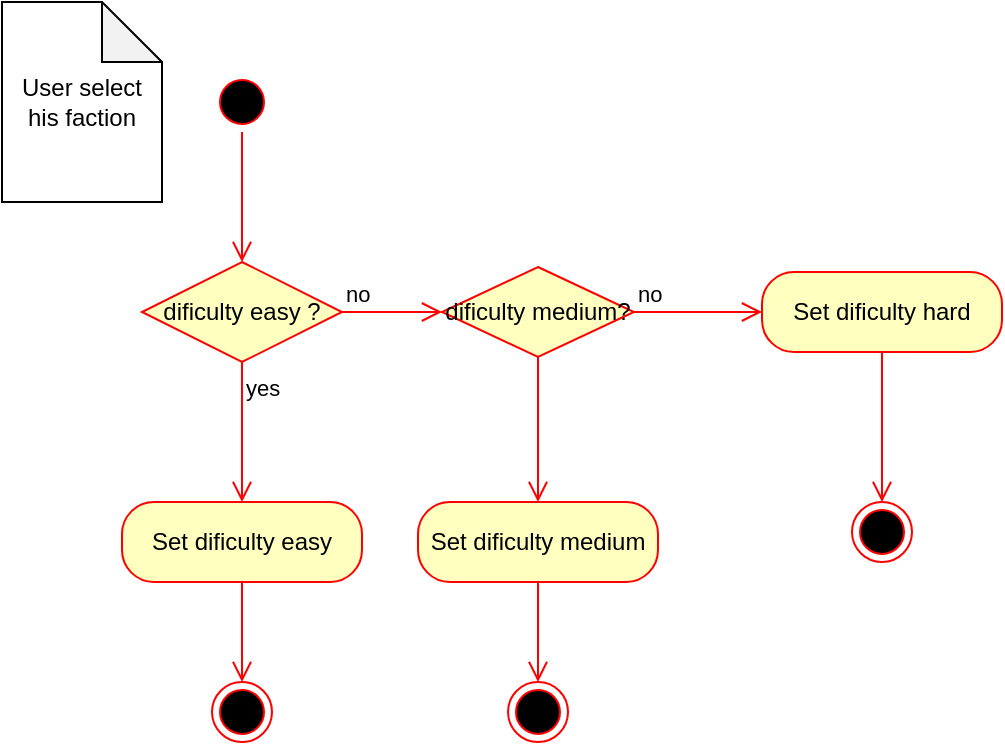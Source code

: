 <mxfile version="24.9.1">
  <diagram name="Página-1" id="155O_ikBOG4zDQ472JfR">
    <mxGraphModel dx="1434" dy="745" grid="1" gridSize="10" guides="1" tooltips="1" connect="1" arrows="1" fold="1" page="1" pageScale="1" pageWidth="827" pageHeight="1169" math="0" shadow="0">
      <root>
        <mxCell id="0" />
        <mxCell id="1" parent="0" />
        <mxCell id="g3ka90zAT41H2lFVtZtm-1" value="" style="ellipse;html=1;shape=startState;fillColor=#000000;strokeColor=#ff0000;" vertex="1" parent="1">
          <mxGeometry x="205" y="175" width="30" height="30" as="geometry" />
        </mxCell>
        <mxCell id="g3ka90zAT41H2lFVtZtm-2" value="" style="edgeStyle=orthogonalEdgeStyle;html=1;verticalAlign=bottom;endArrow=open;endSize=8;strokeColor=#ff0000;rounded=0;entryX=0.5;entryY=0;entryDx=0;entryDy=0;" edge="1" parent="1" source="g3ka90zAT41H2lFVtZtm-1" target="g3ka90zAT41H2lFVtZtm-5">
          <mxGeometry relative="1" as="geometry">
            <mxPoint x="215" y="270" as="targetPoint" />
          </mxGeometry>
        </mxCell>
        <mxCell id="g3ka90zAT41H2lFVtZtm-4" value="User select his faction" style="shape=note;whiteSpace=wrap;html=1;backgroundOutline=1;darkOpacity=0.05;" vertex="1" parent="1">
          <mxGeometry x="100" y="140" width="80" height="100" as="geometry" />
        </mxCell>
        <mxCell id="g3ka90zAT41H2lFVtZtm-5" value="dificulty easy ?" style="rhombus;whiteSpace=wrap;html=1;fontColor=#000000;fillColor=#ffffc0;strokeColor=#ff0000;" vertex="1" parent="1">
          <mxGeometry x="170" y="270" width="100" height="50" as="geometry" />
        </mxCell>
        <mxCell id="g3ka90zAT41H2lFVtZtm-6" value="no" style="edgeStyle=orthogonalEdgeStyle;html=1;align=left;verticalAlign=bottom;endArrow=open;endSize=8;strokeColor=#ff0000;rounded=0;entryX=0;entryY=0.5;entryDx=0;entryDy=0;" edge="1" parent="1" source="g3ka90zAT41H2lFVtZtm-5" target="g3ka90zAT41H2lFVtZtm-24">
          <mxGeometry x="-1" relative="1" as="geometry">
            <mxPoint x="310" y="290" as="targetPoint" />
          </mxGeometry>
        </mxCell>
        <mxCell id="g3ka90zAT41H2lFVtZtm-7" value="yes" style="edgeStyle=orthogonalEdgeStyle;html=1;align=left;verticalAlign=top;endArrow=open;endSize=8;strokeColor=#ff0000;rounded=0;entryX=0.5;entryY=0;entryDx=0;entryDy=0;" edge="1" parent="1" source="g3ka90zAT41H2lFVtZtm-5" target="g3ka90zAT41H2lFVtZtm-20">
          <mxGeometry x="-1" relative="1" as="geometry">
            <mxPoint x="210" y="370" as="targetPoint" />
          </mxGeometry>
        </mxCell>
        <mxCell id="g3ka90zAT41H2lFVtZtm-20" value="Set dificulty easy" style="rounded=1;whiteSpace=wrap;html=1;arcSize=40;fontColor=#000000;fillColor=#ffffc0;strokeColor=#ff0000;" vertex="1" parent="1">
          <mxGeometry x="160" y="390" width="120" height="40" as="geometry" />
        </mxCell>
        <mxCell id="g3ka90zAT41H2lFVtZtm-21" value="" style="edgeStyle=orthogonalEdgeStyle;html=1;verticalAlign=bottom;endArrow=open;endSize=8;strokeColor=#ff0000;rounded=0;" edge="1" source="g3ka90zAT41H2lFVtZtm-20" parent="1" target="g3ka90zAT41H2lFVtZtm-22">
          <mxGeometry relative="1" as="geometry">
            <mxPoint x="180" y="560" as="targetPoint" />
          </mxGeometry>
        </mxCell>
        <mxCell id="g3ka90zAT41H2lFVtZtm-22" value="" style="ellipse;html=1;shape=endState;fillColor=#000000;strokeColor=#ff0000;" vertex="1" parent="1">
          <mxGeometry x="205" y="480" width="30" height="30" as="geometry" />
        </mxCell>
        <mxCell id="g3ka90zAT41H2lFVtZtm-24" value="dificulty medium?" style="rhombus;whiteSpace=wrap;html=1;fontColor=#000000;fillColor=#ffffc0;strokeColor=#ff0000;" vertex="1" parent="1">
          <mxGeometry x="320" y="272.5" width="96" height="45" as="geometry" />
        </mxCell>
        <mxCell id="g3ka90zAT41H2lFVtZtm-25" value="no" style="edgeStyle=orthogonalEdgeStyle;html=1;align=left;verticalAlign=bottom;endArrow=open;endSize=8;strokeColor=#ff0000;rounded=0;entryX=0;entryY=0.5;entryDx=0;entryDy=0;" edge="1" source="g3ka90zAT41H2lFVtZtm-24" parent="1" target="g3ka90zAT41H2lFVtZtm-30">
          <mxGeometry x="-1" relative="1" as="geometry">
            <mxPoint x="504" y="300" as="targetPoint" />
          </mxGeometry>
        </mxCell>
        <mxCell id="g3ka90zAT41H2lFVtZtm-26" value="yes" style="edgeStyle=orthogonalEdgeStyle;html=1;align=left;verticalAlign=top;endArrow=open;endSize=8;strokeColor=#ff0000;rounded=0;entryX=0.5;entryY=0;entryDx=0;entryDy=0;" edge="1" source="g3ka90zAT41H2lFVtZtm-24" parent="1" target="g3ka90zAT41H2lFVtZtm-27">
          <mxGeometry x="1" y="28" relative="1" as="geometry">
            <mxPoint x="364" y="380" as="targetPoint" />
            <mxPoint x="-2" y="10" as="offset" />
          </mxGeometry>
        </mxCell>
        <mxCell id="g3ka90zAT41H2lFVtZtm-27" value="Set dificulty medium" style="rounded=1;whiteSpace=wrap;html=1;arcSize=40;fontColor=#000000;fillColor=#ffffc0;strokeColor=#ff0000;" vertex="1" parent="1">
          <mxGeometry x="308" y="390" width="120" height="40" as="geometry" />
        </mxCell>
        <mxCell id="g3ka90zAT41H2lFVtZtm-28" value="" style="edgeStyle=orthogonalEdgeStyle;html=1;verticalAlign=bottom;endArrow=open;endSize=8;strokeColor=#ff0000;rounded=0;" edge="1" parent="1" source="g3ka90zAT41H2lFVtZtm-27" target="g3ka90zAT41H2lFVtZtm-29">
          <mxGeometry relative="1" as="geometry">
            <mxPoint x="328" y="560" as="targetPoint" />
          </mxGeometry>
        </mxCell>
        <mxCell id="g3ka90zAT41H2lFVtZtm-29" value="" style="ellipse;html=1;shape=endState;fillColor=#000000;strokeColor=#ff0000;" vertex="1" parent="1">
          <mxGeometry x="353" y="480" width="30" height="30" as="geometry" />
        </mxCell>
        <mxCell id="g3ka90zAT41H2lFVtZtm-30" value="Set dificulty hard" style="rounded=1;whiteSpace=wrap;html=1;arcSize=40;fontColor=#000000;fillColor=#ffffc0;strokeColor=#ff0000;" vertex="1" parent="1">
          <mxGeometry x="480" y="275" width="120" height="40" as="geometry" />
        </mxCell>
        <mxCell id="g3ka90zAT41H2lFVtZtm-31" value="" style="edgeStyle=orthogonalEdgeStyle;html=1;verticalAlign=bottom;endArrow=open;endSize=8;strokeColor=#ff0000;rounded=0;exitX=0.5;exitY=1;exitDx=0;exitDy=0;" edge="1" source="g3ka90zAT41H2lFVtZtm-30" parent="1" target="g3ka90zAT41H2lFVtZtm-33">
          <mxGeometry relative="1" as="geometry">
            <mxPoint x="510" y="630" as="targetPoint" />
            <mxPoint x="630" y="560" as="sourcePoint" />
          </mxGeometry>
        </mxCell>
        <mxCell id="g3ka90zAT41H2lFVtZtm-33" value="" style="ellipse;html=1;shape=endState;fillColor=#000000;strokeColor=#ff0000;" vertex="1" parent="1">
          <mxGeometry x="525" y="390" width="30" height="30" as="geometry" />
        </mxCell>
      </root>
    </mxGraphModel>
  </diagram>
</mxfile>

